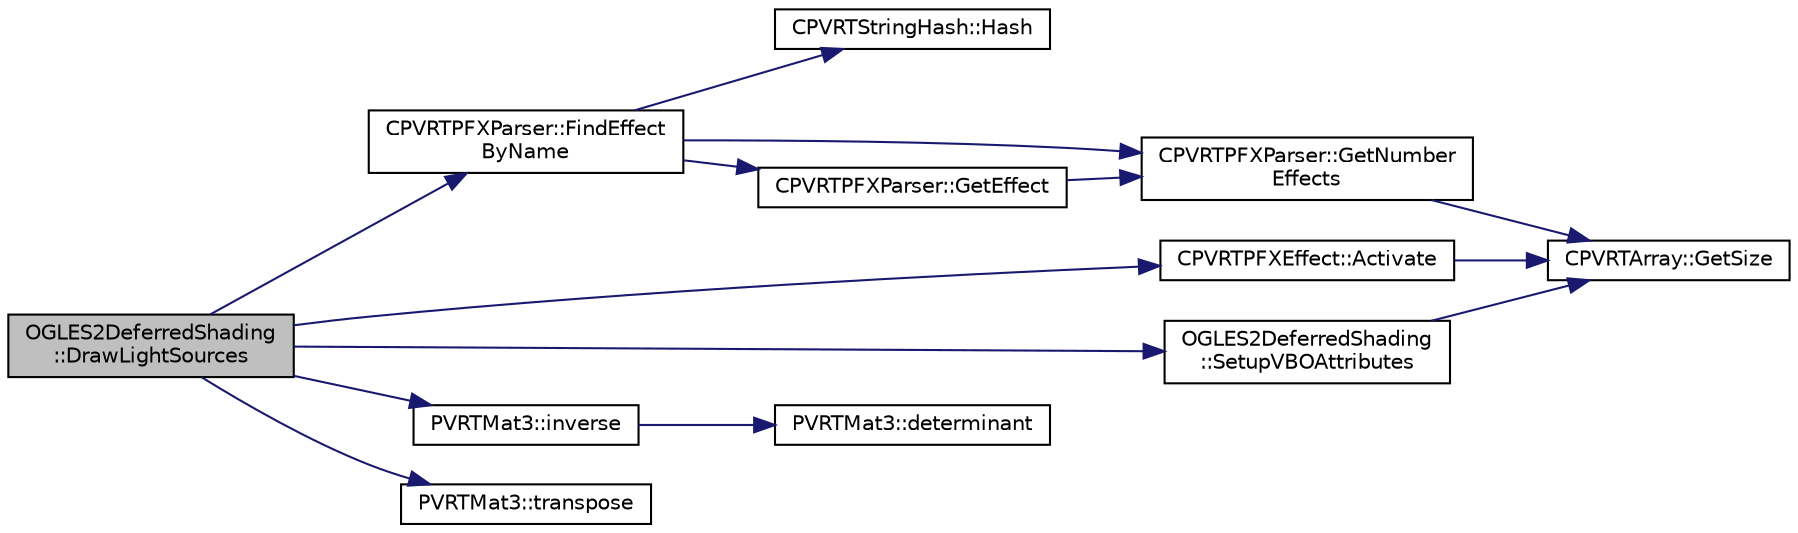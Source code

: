digraph "OGLES2DeferredShading::DrawLightSources"
{
  edge [fontname="Helvetica",fontsize="10",labelfontname="Helvetica",labelfontsize="10"];
  node [fontname="Helvetica",fontsize="10",shape=record];
  rankdir="LR";
  Node1 [label="OGLES2DeferredShading\l::DrawLightSources",height=0.2,width=0.4,color="black", fillcolor="grey75", style="filled", fontcolor="black"];
  Node1 -> Node2 [color="midnightblue",fontsize="10",style="solid",fontname="Helvetica"];
  Node2 [label="CPVRTPFXParser::FindEffect\lByName",height=0.2,width=0.4,color="black", fillcolor="white", style="filled",URL="$class_c_p_v_r_t_p_f_x_parser.html#a72854ec3485e00894f5231bdb7aeb3f0",tooltip="Returns the index of the given string. Returns -1 on failure. "];
  Node2 -> Node3 [color="midnightblue",fontsize="10",style="solid",fontname="Helvetica"];
  Node3 [label="CPVRTStringHash::Hash",height=0.2,width=0.4,color="black", fillcolor="white", style="filled",URL="$class_c_p_v_r_t_string_hash.html#af7c991da6bbffdf4381683897469cc74",tooltip="Returns the hash of the base string. "];
  Node2 -> Node4 [color="midnightblue",fontsize="10",style="solid",fontname="Helvetica"];
  Node4 [label="CPVRTPFXParser::GetNumber\lEffects",height=0.2,width=0.4,color="black", fillcolor="white", style="filled",URL="$class_c_p_v_r_t_p_f_x_parser.html#ae0e3acfc196a8186c12be71c109818c6",tooltip="Returns the number of effects referenced in the PFX. "];
  Node4 -> Node5 [color="midnightblue",fontsize="10",style="solid",fontname="Helvetica"];
  Node5 [label="CPVRTArray::GetSize",height=0.2,width=0.4,color="black", fillcolor="white", style="filled",URL="$class_c_p_v_r_t_array.html#a7f441650618876cd84adaad282a83ac1",tooltip="Gives current size of array/number of elements. "];
  Node2 -> Node6 [color="midnightblue",fontsize="10",style="solid",fontname="Helvetica"];
  Node6 [label="CPVRTPFXParser::GetEffect",height=0.2,width=0.4,color="black", fillcolor="white", style="filled",URL="$class_c_p_v_r_t_p_f_x_parser.html#ac47b42eff3d3acfa04fa75a9dd0e0a73",tooltip="Returns a given effect. "];
  Node6 -> Node4 [color="midnightblue",fontsize="10",style="solid",fontname="Helvetica"];
  Node1 -> Node7 [color="midnightblue",fontsize="10",style="solid",fontname="Helvetica"];
  Node7 [label="CPVRTPFXEffect::Activate",height=0.2,width=0.4,color="black", fillcolor="white", style="filled",URL="$class_c_p_v_r_t_p_f_x_effect.html#a66c1e23696dd3c0acda2becdac348c69",tooltip="Selects the gl program object and binds the textures. If the render target texture for the current re..."];
  Node7 -> Node5 [color="midnightblue",fontsize="10",style="solid",fontname="Helvetica"];
  Node1 -> Node8 [color="midnightblue",fontsize="10",style="solid",fontname="Helvetica"];
  Node8 [label="OGLES2DeferredShading\l::SetupVBOAttributes",height=0.2,width=0.4,color="black", fillcolor="white", style="filled",URL="$class_o_g_l_e_s2_deferred_shading.html#a571fa8dd4ca7bd4730a87bd14de410eb"];
  Node8 -> Node5 [color="midnightblue",fontsize="10",style="solid",fontname="Helvetica"];
  Node1 -> Node9 [color="midnightblue",fontsize="10",style="solid",fontname="Helvetica"];
  Node9 [label="PVRTMat3::inverse",height=0.2,width=0.4,color="black", fillcolor="white", style="filled",URL="$struct_p_v_r_t_mat3.html#a28c5953ce1de25ac39d6659fdb2b7df2",tooltip="Calculates multiplicative inverse of this matrix. "];
  Node9 -> Node10 [color="midnightblue",fontsize="10",style="solid",fontname="Helvetica"];
  Node10 [label="PVRTMat3::determinant",height=0.2,width=0.4,color="black", fillcolor="white", style="filled",URL="$struct_p_v_r_t_mat3.html#a8dfbe8f76425e28e4b3dc2dcadcc4ef0",tooltip="Matrix multiplication and assignment of 3x3 matrix and vec3. "];
  Node1 -> Node11 [color="midnightblue",fontsize="10",style="solid",fontname="Helvetica"];
  Node11 [label="PVRTMat3::transpose",height=0.2,width=0.4,color="black", fillcolor="white", style="filled",URL="$struct_p_v_r_t_mat3.html#ac3c1b7afb06e37c2bad8cf31b6263c20",tooltip="Calculates the transpose of this matrix. "];
}
